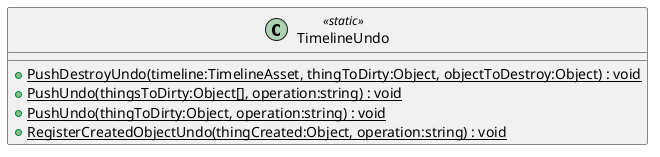 @startuml
class TimelineUndo <<static>> {
    + {static} PushDestroyUndo(timeline:TimelineAsset, thingToDirty:Object, objectToDestroy:Object) : void
    + {static} PushUndo(thingsToDirty:Object[], operation:string) : void
    + {static} PushUndo(thingToDirty:Object, operation:string) : void
    + {static} RegisterCreatedObjectUndo(thingCreated:Object, operation:string) : void
}
@enduml
